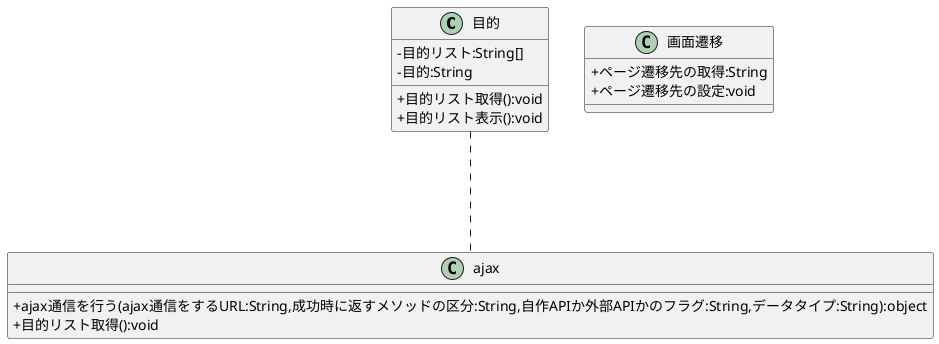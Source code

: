 @startuml

skinparam classAttributeIconSize 0

    class 目的{
        - 目的リスト:String[]
        - 目的:String
        + 目的リスト取得():void
        + 目的リスト表示():void
    }

    class ajax{
        + ajax通信を行う(ajax通信をするURL:String,成功時に返すメソッドの区分:String,自作APIか外部APIかのフラグ:String,データタイプ:String):object
        + 目的リスト取得():void
    }

    目的 .-- ajax

    class 画面遷移{
        + ページ遷移先の取得:String
        + ページ遷移先の設定:void
    }
    
@enduml
